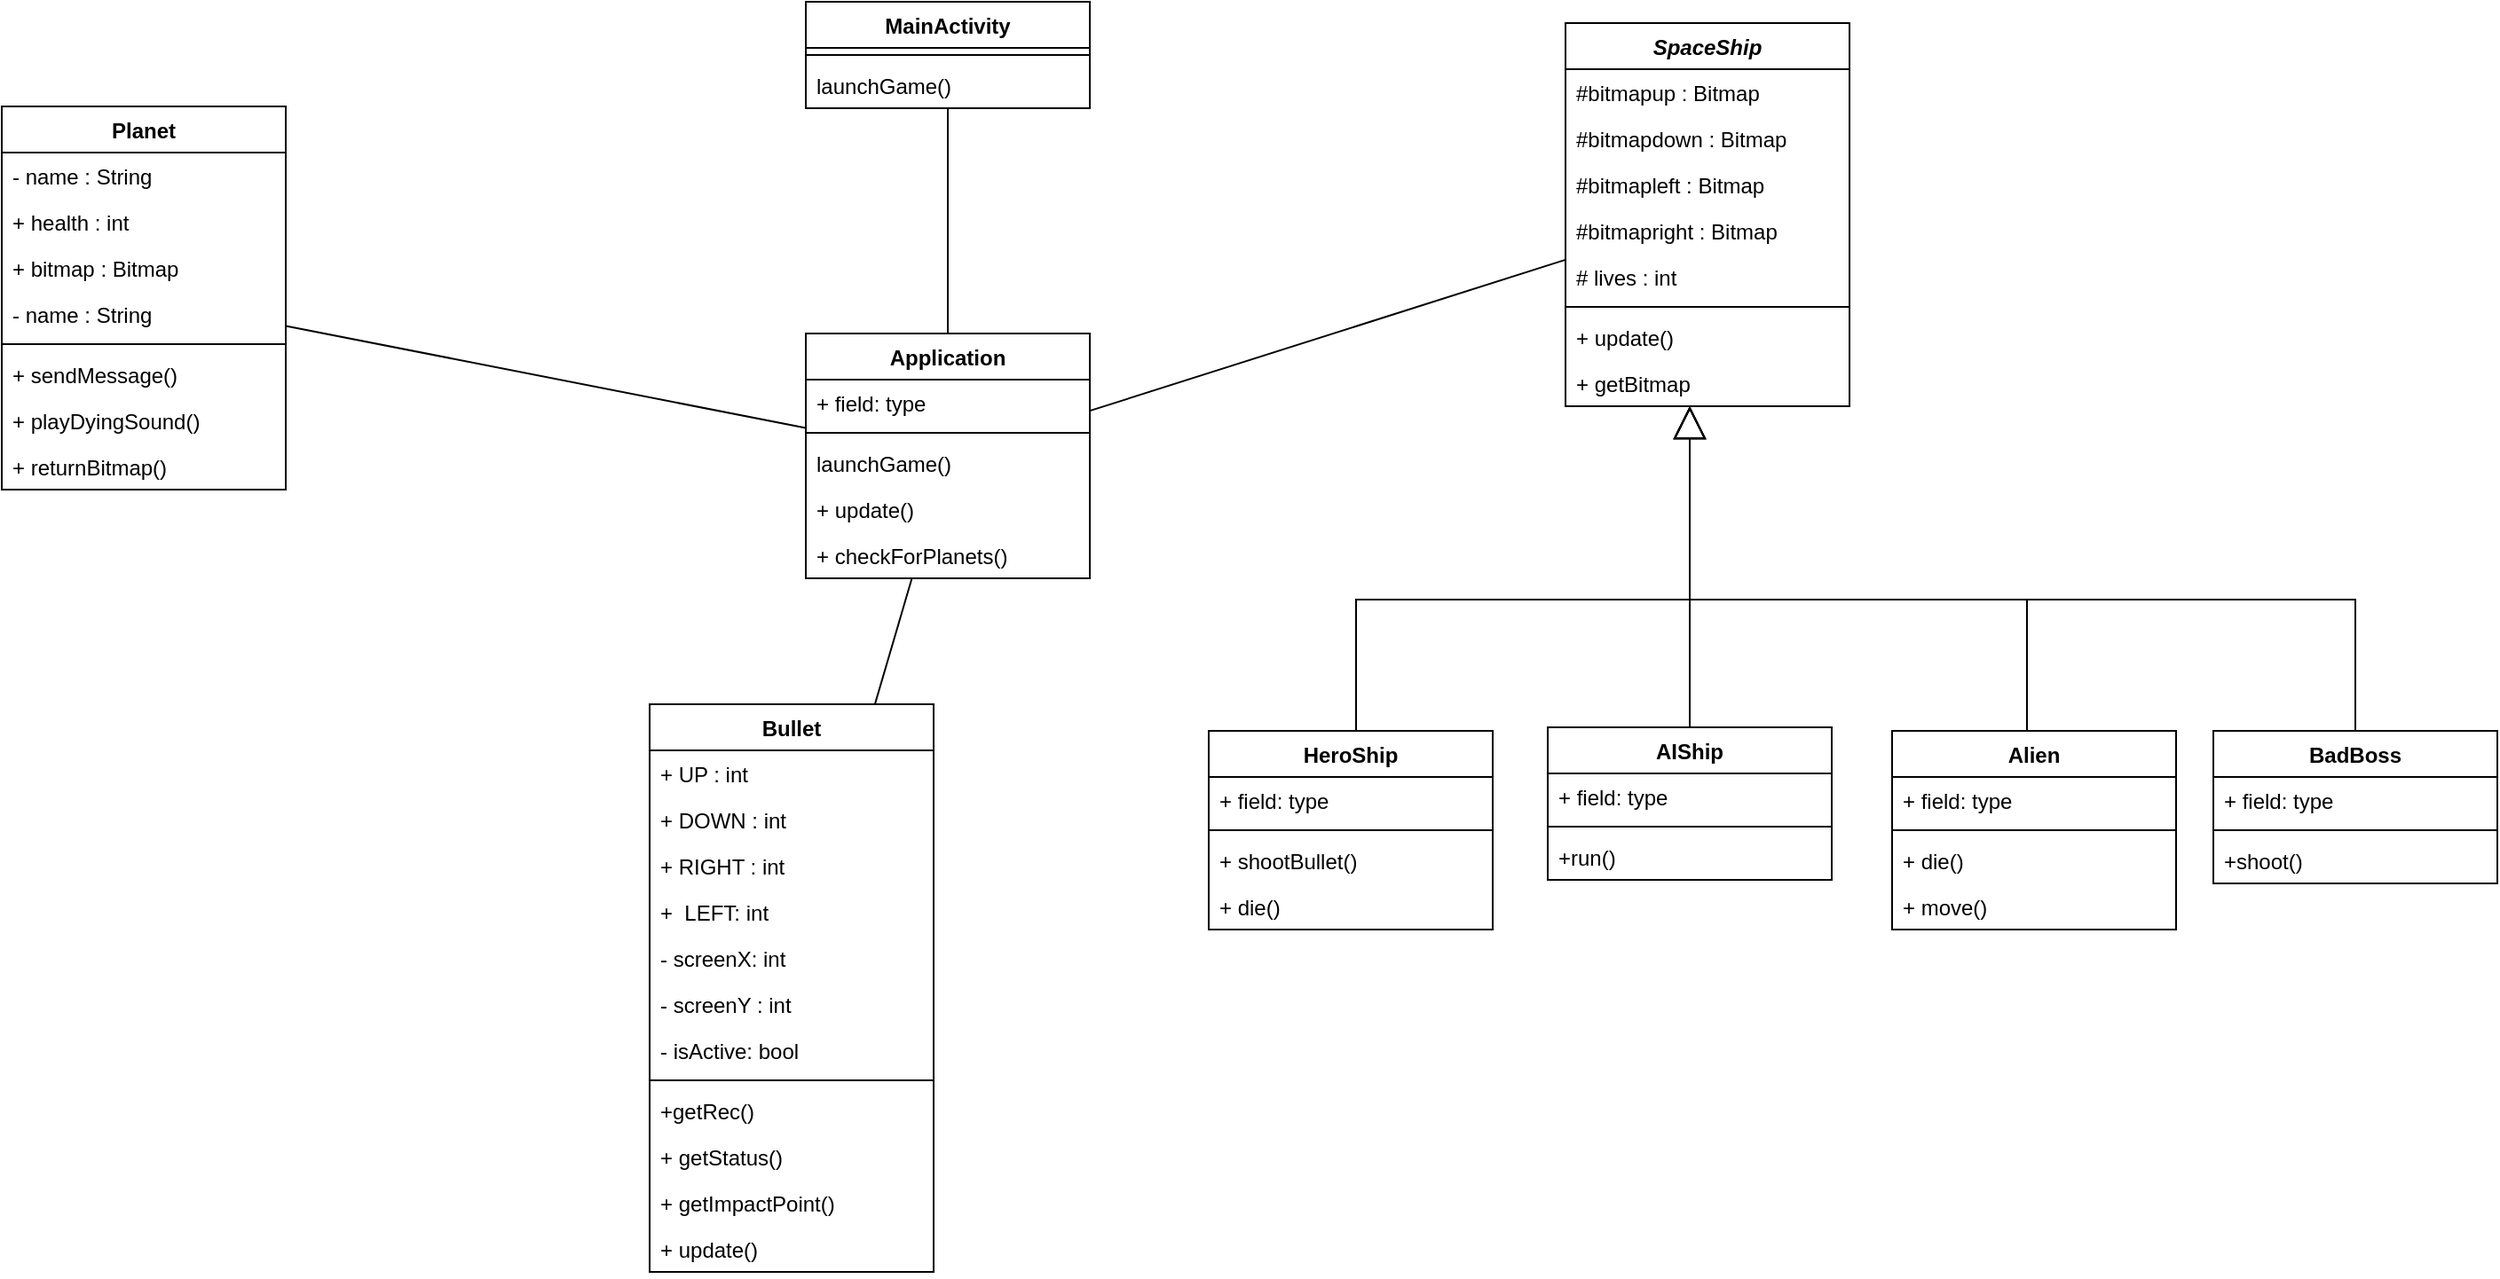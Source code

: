 <mxfile version="16.6.4" type="device"><diagram id="C5RBs43oDa-KdzZeNtuy" name="Page-1"><mxGraphModel dx="1863" dy="1303" grid="0" gridSize="10" guides="1" tooltips="1" connect="1" arrows="1" fold="1" page="0" pageScale="1" pageWidth="827" pageHeight="1169" math="0" shadow="0"><root><mxCell id="WIyWlLk6GJQsqaUBKTNV-0"/><mxCell id="WIyWlLk6GJQsqaUBKTNV-1" parent="WIyWlLk6GJQsqaUBKTNV-0"/><mxCell id="Zvj4Q-QC59CTv0bEuy5k-8" value="" style="rounded=0;orthogonalLoop=1;jettySize=auto;html=1;endArrow=none;endFill=0;" edge="1" parent="WIyWlLk6GJQsqaUBKTNV-1" source="Zvj4Q-QC59CTv0bEuy5k-0" target="Zvj4Q-QC59CTv0bEuy5k-4"><mxGeometry relative="1" as="geometry"/></mxCell><mxCell id="Zvj4Q-QC59CTv0bEuy5k-0" value="MainActivity" style="swimlane;fontStyle=1;align=center;verticalAlign=top;childLayout=stackLayout;horizontal=1;startSize=26;horizontalStack=0;resizeParent=1;resizeParentMax=0;resizeLast=0;collapsible=1;marginBottom=0;" vertex="1" parent="WIyWlLk6GJQsqaUBKTNV-1"><mxGeometry x="204" y="-28" width="160" height="60" as="geometry"/></mxCell><mxCell id="Zvj4Q-QC59CTv0bEuy5k-2" value="" style="line;strokeWidth=1;fillColor=none;align=left;verticalAlign=middle;spacingTop=-1;spacingLeft=3;spacingRight=3;rotatable=0;labelPosition=right;points=[];portConstraint=eastwest;" vertex="1" parent="Zvj4Q-QC59CTv0bEuy5k-0"><mxGeometry y="26" width="160" height="8" as="geometry"/></mxCell><mxCell id="Zvj4Q-QC59CTv0bEuy5k-3" value="launchGame()" style="text;strokeColor=none;fillColor=none;align=left;verticalAlign=top;spacingLeft=4;spacingRight=4;overflow=hidden;rotatable=0;points=[[0,0.5],[1,0.5]];portConstraint=eastwest;" vertex="1" parent="Zvj4Q-QC59CTv0bEuy5k-0"><mxGeometry y="34" width="160" height="26" as="geometry"/></mxCell><mxCell id="Zvj4Q-QC59CTv0bEuy5k-13" value="" style="edgeStyle=none;rounded=0;orthogonalLoop=1;jettySize=auto;html=1;endArrow=none;endFill=0;" edge="1" parent="WIyWlLk6GJQsqaUBKTNV-1" source="Zvj4Q-QC59CTv0bEuy5k-4" target="Zvj4Q-QC59CTv0bEuy5k-9"><mxGeometry relative="1" as="geometry"/></mxCell><mxCell id="Zvj4Q-QC59CTv0bEuy5k-42" value="" style="rounded=0;orthogonalLoop=1;jettySize=auto;html=1;startArrow=none;startFill=0;endArrow=none;endFill=0;startSize=18;endSize=16;" edge="1" parent="WIyWlLk6GJQsqaUBKTNV-1" source="Zvj4Q-QC59CTv0bEuy5k-4" target="Zvj4Q-QC59CTv0bEuy5k-38"><mxGeometry relative="1" as="geometry"/></mxCell><mxCell id="Zvj4Q-QC59CTv0bEuy5k-4" value="Application" style="swimlane;fontStyle=1;align=center;verticalAlign=top;childLayout=stackLayout;horizontal=1;startSize=26;horizontalStack=0;resizeParent=1;resizeParentMax=0;resizeLast=0;collapsible=1;marginBottom=0;" vertex="1" parent="WIyWlLk6GJQsqaUBKTNV-1"><mxGeometry x="204" y="159" width="160" height="138" as="geometry"/></mxCell><mxCell id="Zvj4Q-QC59CTv0bEuy5k-5" value="+ field: type" style="text;strokeColor=none;fillColor=none;align=left;verticalAlign=top;spacingLeft=4;spacingRight=4;overflow=hidden;rotatable=0;points=[[0,0.5],[1,0.5]];portConstraint=eastwest;" vertex="1" parent="Zvj4Q-QC59CTv0bEuy5k-4"><mxGeometry y="26" width="160" height="26" as="geometry"/></mxCell><mxCell id="Zvj4Q-QC59CTv0bEuy5k-6" value="" style="line;strokeWidth=1;fillColor=none;align=left;verticalAlign=middle;spacingTop=-1;spacingLeft=3;spacingRight=3;rotatable=0;labelPosition=right;points=[];portConstraint=eastwest;" vertex="1" parent="Zvj4Q-QC59CTv0bEuy5k-4"><mxGeometry y="52" width="160" height="8" as="geometry"/></mxCell><mxCell id="Zvj4Q-QC59CTv0bEuy5k-7" value="launchGame()" style="text;strokeColor=none;fillColor=none;align=left;verticalAlign=top;spacingLeft=4;spacingRight=4;overflow=hidden;rotatable=0;points=[[0,0.5],[1,0.5]];portConstraint=eastwest;" vertex="1" parent="Zvj4Q-QC59CTv0bEuy5k-4"><mxGeometry y="60" width="160" height="26" as="geometry"/></mxCell><mxCell id="Zvj4Q-QC59CTv0bEuy5k-77" value="+ update()" style="text;strokeColor=none;fillColor=none;align=left;verticalAlign=top;spacingLeft=4;spacingRight=4;overflow=hidden;rotatable=0;points=[[0,0.5],[1,0.5]];portConstraint=eastwest;" vertex="1" parent="Zvj4Q-QC59CTv0bEuy5k-4"><mxGeometry y="86" width="160" height="26" as="geometry"/></mxCell><mxCell id="Zvj4Q-QC59CTv0bEuy5k-78" value="+ checkForPlanets()" style="text;strokeColor=none;fillColor=none;align=left;verticalAlign=top;spacingLeft=4;spacingRight=4;overflow=hidden;rotatable=0;points=[[0,0.5],[1,0.5]];portConstraint=eastwest;" vertex="1" parent="Zvj4Q-QC59CTv0bEuy5k-4"><mxGeometry y="112" width="160" height="26" as="geometry"/></mxCell><mxCell id="Zvj4Q-QC59CTv0bEuy5k-18" value="" style="edgeStyle=orthogonalEdgeStyle;rounded=0;orthogonalLoop=1;jettySize=auto;html=1;endArrow=none;endFill=0;startArrow=block;startFill=0;endSize=16;startSize=16;" edge="1" parent="WIyWlLk6GJQsqaUBKTNV-1" source="Zvj4Q-QC59CTv0bEuy5k-9" target="Zvj4Q-QC59CTv0bEuy5k-14"><mxGeometry relative="1" as="geometry"><mxPoint x="702" y="253" as="sourcePoint"/><Array as="points"><mxPoint x="702" y="309"/><mxPoint x="514" y="309"/></Array></mxGeometry></mxCell><mxCell id="Zvj4Q-QC59CTv0bEuy5k-9" value="SpaceShip" style="swimlane;fontStyle=3;align=center;verticalAlign=top;childLayout=stackLayout;horizontal=1;startSize=26;horizontalStack=0;resizeParent=1;resizeParentMax=0;resizeLast=0;collapsible=1;marginBottom=0;" vertex="1" parent="WIyWlLk6GJQsqaUBKTNV-1"><mxGeometry x="632" y="-16" width="160" height="216" as="geometry"/></mxCell><mxCell id="Zvj4Q-QC59CTv0bEuy5k-10" value="#bitmapup : Bitmap&#10;" style="text;strokeColor=none;fillColor=none;align=left;verticalAlign=top;spacingLeft=4;spacingRight=4;overflow=hidden;rotatable=0;points=[[0,0.5],[1,0.5]];portConstraint=eastwest;" vertex="1" parent="Zvj4Q-QC59CTv0bEuy5k-9"><mxGeometry y="26" width="160" height="26" as="geometry"/></mxCell><mxCell id="Zvj4Q-QC59CTv0bEuy5k-53" value="#bitmapdown : Bitmap" style="text;strokeColor=none;fillColor=none;align=left;verticalAlign=top;spacingLeft=4;spacingRight=4;overflow=hidden;rotatable=0;points=[[0,0.5],[1,0.5]];portConstraint=eastwest;" vertex="1" parent="Zvj4Q-QC59CTv0bEuy5k-9"><mxGeometry y="52" width="160" height="26" as="geometry"/></mxCell><mxCell id="Zvj4Q-QC59CTv0bEuy5k-54" value="#bitmapleft : Bitmap" style="text;strokeColor=none;fillColor=none;align=left;verticalAlign=top;spacingLeft=4;spacingRight=4;overflow=hidden;rotatable=0;points=[[0,0.5],[1,0.5]];portConstraint=eastwest;" vertex="1" parent="Zvj4Q-QC59CTv0bEuy5k-9"><mxGeometry y="78" width="160" height="26" as="geometry"/></mxCell><mxCell id="Zvj4Q-QC59CTv0bEuy5k-55" value="#bitmapright : Bitmap" style="text;strokeColor=none;fillColor=none;align=left;verticalAlign=top;spacingLeft=4;spacingRight=4;overflow=hidden;rotatable=0;points=[[0,0.5],[1,0.5]];portConstraint=eastwest;" vertex="1" parent="Zvj4Q-QC59CTv0bEuy5k-9"><mxGeometry y="104" width="160" height="26" as="geometry"/></mxCell><mxCell id="Zvj4Q-QC59CTv0bEuy5k-56" value="# lives : int" style="text;strokeColor=none;fillColor=none;align=left;verticalAlign=top;spacingLeft=4;spacingRight=4;overflow=hidden;rotatable=0;points=[[0,0.5],[1,0.5]];portConstraint=eastwest;" vertex="1" parent="Zvj4Q-QC59CTv0bEuy5k-9"><mxGeometry y="130" width="160" height="26" as="geometry"/></mxCell><mxCell id="Zvj4Q-QC59CTv0bEuy5k-11" value="" style="line;strokeWidth=1;fillColor=none;align=left;verticalAlign=middle;spacingTop=-1;spacingLeft=3;spacingRight=3;rotatable=0;labelPosition=right;points=[];portConstraint=eastwest;" vertex="1" parent="Zvj4Q-QC59CTv0bEuy5k-9"><mxGeometry y="156" width="160" height="8" as="geometry"/></mxCell><mxCell id="Zvj4Q-QC59CTv0bEuy5k-12" value="+ update()" style="text;strokeColor=none;fillColor=none;align=left;verticalAlign=top;spacingLeft=4;spacingRight=4;overflow=hidden;rotatable=0;points=[[0,0.5],[1,0.5]];portConstraint=eastwest;" vertex="1" parent="Zvj4Q-QC59CTv0bEuy5k-9"><mxGeometry y="164" width="160" height="26" as="geometry"/></mxCell><mxCell id="Zvj4Q-QC59CTv0bEuy5k-57" value="+ getBitmap" style="text;strokeColor=none;fillColor=none;align=left;verticalAlign=top;spacingLeft=4;spacingRight=4;overflow=hidden;rotatable=0;points=[[0,0.5],[1,0.5]];portConstraint=eastwest;" vertex="1" parent="Zvj4Q-QC59CTv0bEuy5k-9"><mxGeometry y="190" width="160" height="26" as="geometry"/></mxCell><mxCell id="Zvj4Q-QC59CTv0bEuy5k-14" value="HeroShip" style="swimlane;fontStyle=1;align=center;verticalAlign=top;childLayout=stackLayout;horizontal=1;startSize=26;horizontalStack=0;resizeParent=1;resizeParentMax=0;resizeLast=0;collapsible=1;marginBottom=0;" vertex="1" parent="WIyWlLk6GJQsqaUBKTNV-1"><mxGeometry x="431" y="383" width="160" height="112" as="geometry"/></mxCell><mxCell id="Zvj4Q-QC59CTv0bEuy5k-15" value="+ field: type" style="text;strokeColor=none;fillColor=none;align=left;verticalAlign=top;spacingLeft=4;spacingRight=4;overflow=hidden;rotatable=0;points=[[0,0.5],[1,0.5]];portConstraint=eastwest;" vertex="1" parent="Zvj4Q-QC59CTv0bEuy5k-14"><mxGeometry y="26" width="160" height="26" as="geometry"/></mxCell><mxCell id="Zvj4Q-QC59CTv0bEuy5k-16" value="" style="line;strokeWidth=1;fillColor=none;align=left;verticalAlign=middle;spacingTop=-1;spacingLeft=3;spacingRight=3;rotatable=0;labelPosition=right;points=[];portConstraint=eastwest;" vertex="1" parent="Zvj4Q-QC59CTv0bEuy5k-14"><mxGeometry y="52" width="160" height="8" as="geometry"/></mxCell><mxCell id="Zvj4Q-QC59CTv0bEuy5k-79" value="+ shootBullet()" style="text;strokeColor=none;fillColor=none;align=left;verticalAlign=top;spacingLeft=4;spacingRight=4;overflow=hidden;rotatable=0;points=[[0,0.5],[1,0.5]];portConstraint=eastwest;" vertex="1" parent="Zvj4Q-QC59CTv0bEuy5k-14"><mxGeometry y="60" width="160" height="26" as="geometry"/></mxCell><mxCell id="Zvj4Q-QC59CTv0bEuy5k-17" value="+ die()" style="text;strokeColor=none;fillColor=none;align=left;verticalAlign=top;spacingLeft=4;spacingRight=4;overflow=hidden;rotatable=0;points=[[0,0.5],[1,0.5]];portConstraint=eastwest;" vertex="1" parent="Zvj4Q-QC59CTv0bEuy5k-14"><mxGeometry y="86" width="160" height="26" as="geometry"/></mxCell><mxCell id="Zvj4Q-QC59CTv0bEuy5k-35" style="edgeStyle=orthogonalEdgeStyle;rounded=0;orthogonalLoop=1;jettySize=auto;html=1;startArrow=none;startFill=0;endArrow=block;endFill=0;startSize=16;endSize=16;" edge="1" parent="WIyWlLk6GJQsqaUBKTNV-1" source="Zvj4Q-QC59CTv0bEuy5k-19" target="Zvj4Q-QC59CTv0bEuy5k-9"><mxGeometry relative="1" as="geometry"><mxPoint x="702" y="252.5" as="targetPoint"/><Array as="points"><mxPoint x="702" y="270"/><mxPoint x="702" y="270"/></Array></mxGeometry></mxCell><mxCell id="Zvj4Q-QC59CTv0bEuy5k-19" value="AIShip" style="swimlane;fontStyle=1;align=center;verticalAlign=top;childLayout=stackLayout;horizontal=1;startSize=26;horizontalStack=0;resizeParent=1;resizeParentMax=0;resizeLast=0;collapsible=1;marginBottom=0;" vertex="1" parent="WIyWlLk6GJQsqaUBKTNV-1"><mxGeometry x="622" y="381" width="160" height="86" as="geometry"/></mxCell><mxCell id="Zvj4Q-QC59CTv0bEuy5k-20" value="+ field: type" style="text;strokeColor=none;fillColor=none;align=left;verticalAlign=top;spacingLeft=4;spacingRight=4;overflow=hidden;rotatable=0;points=[[0,0.5],[1,0.5]];portConstraint=eastwest;" vertex="1" parent="Zvj4Q-QC59CTv0bEuy5k-19"><mxGeometry y="26" width="160" height="26" as="geometry"/></mxCell><mxCell id="Zvj4Q-QC59CTv0bEuy5k-21" value="" style="line;strokeWidth=1;fillColor=none;align=left;verticalAlign=middle;spacingTop=-1;spacingLeft=3;spacingRight=3;rotatable=0;labelPosition=right;points=[];portConstraint=eastwest;" vertex="1" parent="Zvj4Q-QC59CTv0bEuy5k-19"><mxGeometry y="52" width="160" height="8" as="geometry"/></mxCell><mxCell id="Zvj4Q-QC59CTv0bEuy5k-22" value="+run()" style="text;strokeColor=none;fillColor=none;align=left;verticalAlign=top;spacingLeft=4;spacingRight=4;overflow=hidden;rotatable=0;points=[[0,0.5],[1,0.5]];portConstraint=eastwest;" vertex="1" parent="Zvj4Q-QC59CTv0bEuy5k-19"><mxGeometry y="60" width="160" height="26" as="geometry"/></mxCell><mxCell id="Zvj4Q-QC59CTv0bEuy5k-34" style="edgeStyle=orthogonalEdgeStyle;rounded=0;orthogonalLoop=1;jettySize=auto;html=1;startArrow=none;startFill=0;endArrow=block;endFill=0;startSize=18;endSize=16;" edge="1" parent="WIyWlLk6GJQsqaUBKTNV-1" source="Zvj4Q-QC59CTv0bEuy5k-24" target="Zvj4Q-QC59CTv0bEuy5k-9"><mxGeometry relative="1" as="geometry"><Array as="points"><mxPoint x="892" y="309"/><mxPoint x="702" y="309"/></Array></mxGeometry></mxCell><mxCell id="Zvj4Q-QC59CTv0bEuy5k-24" value="Alien" style="swimlane;fontStyle=1;align=center;verticalAlign=top;childLayout=stackLayout;horizontal=1;startSize=26;horizontalStack=0;resizeParent=1;resizeParentMax=0;resizeLast=0;collapsible=1;marginBottom=0;" vertex="1" parent="WIyWlLk6GJQsqaUBKTNV-1"><mxGeometry x="816" y="383" width="160" height="112" as="geometry"/></mxCell><mxCell id="Zvj4Q-QC59CTv0bEuy5k-25" value="+ field: type" style="text;strokeColor=none;fillColor=none;align=left;verticalAlign=top;spacingLeft=4;spacingRight=4;overflow=hidden;rotatable=0;points=[[0,0.5],[1,0.5]];portConstraint=eastwest;" vertex="1" parent="Zvj4Q-QC59CTv0bEuy5k-24"><mxGeometry y="26" width="160" height="26" as="geometry"/></mxCell><mxCell id="Zvj4Q-QC59CTv0bEuy5k-26" value="" style="line;strokeWidth=1;fillColor=none;align=left;verticalAlign=middle;spacingTop=-1;spacingLeft=3;spacingRight=3;rotatable=0;labelPosition=right;points=[];portConstraint=eastwest;" vertex="1" parent="Zvj4Q-QC59CTv0bEuy5k-24"><mxGeometry y="52" width="160" height="8" as="geometry"/></mxCell><mxCell id="Zvj4Q-QC59CTv0bEuy5k-27" value="+ die()" style="text;strokeColor=none;fillColor=none;align=left;verticalAlign=top;spacingLeft=4;spacingRight=4;overflow=hidden;rotatable=0;points=[[0,0.5],[1,0.5]];portConstraint=eastwest;" vertex="1" parent="Zvj4Q-QC59CTv0bEuy5k-24"><mxGeometry y="60" width="160" height="26" as="geometry"/></mxCell><mxCell id="Zvj4Q-QC59CTv0bEuy5k-76" value="+ move()" style="text;strokeColor=none;fillColor=none;align=left;verticalAlign=top;spacingLeft=4;spacingRight=4;overflow=hidden;rotatable=0;points=[[0,0.5],[1,0.5]];portConstraint=eastwest;" vertex="1" parent="Zvj4Q-QC59CTv0bEuy5k-24"><mxGeometry y="86" width="160" height="26" as="geometry"/></mxCell><mxCell id="Zvj4Q-QC59CTv0bEuy5k-36" style="edgeStyle=orthogonalEdgeStyle;rounded=0;orthogonalLoop=1;jettySize=auto;html=1;startArrow=none;startFill=0;endArrow=block;endFill=0;startSize=16;endSize=16;" edge="1" parent="WIyWlLk6GJQsqaUBKTNV-1" source="Zvj4Q-QC59CTv0bEuy5k-30" target="Zvj4Q-QC59CTv0bEuy5k-9"><mxGeometry relative="1" as="geometry"><Array as="points"><mxPoint x="1077" y="309"/><mxPoint x="702" y="309"/></Array></mxGeometry></mxCell><mxCell id="Zvj4Q-QC59CTv0bEuy5k-30" value="BadBoss" style="swimlane;fontStyle=1;align=center;verticalAlign=top;childLayout=stackLayout;horizontal=1;startSize=26;horizontalStack=0;resizeParent=1;resizeParentMax=0;resizeLast=0;collapsible=1;marginBottom=0;" vertex="1" parent="WIyWlLk6GJQsqaUBKTNV-1"><mxGeometry x="997" y="383" width="160" height="86" as="geometry"/></mxCell><mxCell id="Zvj4Q-QC59CTv0bEuy5k-31" value="+ field: type" style="text;strokeColor=none;fillColor=none;align=left;verticalAlign=top;spacingLeft=4;spacingRight=4;overflow=hidden;rotatable=0;points=[[0,0.5],[1,0.5]];portConstraint=eastwest;" vertex="1" parent="Zvj4Q-QC59CTv0bEuy5k-30"><mxGeometry y="26" width="160" height="26" as="geometry"/></mxCell><mxCell id="Zvj4Q-QC59CTv0bEuy5k-32" value="" style="line;strokeWidth=1;fillColor=none;align=left;verticalAlign=middle;spacingTop=-1;spacingLeft=3;spacingRight=3;rotatable=0;labelPosition=right;points=[];portConstraint=eastwest;" vertex="1" parent="Zvj4Q-QC59CTv0bEuy5k-30"><mxGeometry y="52" width="160" height="8" as="geometry"/></mxCell><mxCell id="Zvj4Q-QC59CTv0bEuy5k-33" value="+shoot()" style="text;strokeColor=none;fillColor=none;align=left;verticalAlign=top;spacingLeft=4;spacingRight=4;overflow=hidden;rotatable=0;points=[[0,0.5],[1,0.5]];portConstraint=eastwest;" vertex="1" parent="Zvj4Q-QC59CTv0bEuy5k-30"><mxGeometry y="60" width="160" height="26" as="geometry"/></mxCell><mxCell id="Zvj4Q-QC59CTv0bEuy5k-38" value="Planet" style="swimlane;fontStyle=1;align=center;verticalAlign=top;childLayout=stackLayout;horizontal=1;startSize=26;horizontalStack=0;resizeParent=1;resizeParentMax=0;resizeLast=0;collapsible=1;marginBottom=0;" vertex="1" parent="WIyWlLk6GJQsqaUBKTNV-1"><mxGeometry x="-249" y="31" width="160" height="216" as="geometry"/></mxCell><mxCell id="Zvj4Q-QC59CTv0bEuy5k-70" value="- name : String" style="text;strokeColor=none;fillColor=none;align=left;verticalAlign=top;spacingLeft=4;spacingRight=4;overflow=hidden;rotatable=0;points=[[0,0.5],[1,0.5]];portConstraint=eastwest;" vertex="1" parent="Zvj4Q-QC59CTv0bEuy5k-38"><mxGeometry y="26" width="160" height="26" as="geometry"/></mxCell><mxCell id="Zvj4Q-QC59CTv0bEuy5k-71" value="+ health : int" style="text;strokeColor=none;fillColor=none;align=left;verticalAlign=top;spacingLeft=4;spacingRight=4;overflow=hidden;rotatable=0;points=[[0,0.5],[1,0.5]];portConstraint=eastwest;" vertex="1" parent="Zvj4Q-QC59CTv0bEuy5k-38"><mxGeometry y="52" width="160" height="26" as="geometry"/></mxCell><mxCell id="Zvj4Q-QC59CTv0bEuy5k-72" value="+ bitmap : Bitmap" style="text;strokeColor=none;fillColor=none;align=left;verticalAlign=top;spacingLeft=4;spacingRight=4;overflow=hidden;rotatable=0;points=[[0,0.5],[1,0.5]];portConstraint=eastwest;" vertex="1" parent="Zvj4Q-QC59CTv0bEuy5k-38"><mxGeometry y="78" width="160" height="26" as="geometry"/></mxCell><mxCell id="Zvj4Q-QC59CTv0bEuy5k-39" value="- name : String" style="text;strokeColor=none;fillColor=none;align=left;verticalAlign=top;spacingLeft=4;spacingRight=4;overflow=hidden;rotatable=0;points=[[0,0.5],[1,0.5]];portConstraint=eastwest;" vertex="1" parent="Zvj4Q-QC59CTv0bEuy5k-38"><mxGeometry y="104" width="160" height="26" as="geometry"/></mxCell><mxCell id="Zvj4Q-QC59CTv0bEuy5k-40" value="" style="line;strokeWidth=1;fillColor=none;align=left;verticalAlign=middle;spacingTop=-1;spacingLeft=3;spacingRight=3;rotatable=0;labelPosition=right;points=[];portConstraint=eastwest;" vertex="1" parent="Zvj4Q-QC59CTv0bEuy5k-38"><mxGeometry y="130" width="160" height="8" as="geometry"/></mxCell><mxCell id="Zvj4Q-QC59CTv0bEuy5k-74" value="+ sendMessage()" style="text;strokeColor=none;fillColor=none;align=left;verticalAlign=top;spacingLeft=4;spacingRight=4;overflow=hidden;rotatable=0;points=[[0,0.5],[1,0.5]];portConstraint=eastwest;" vertex="1" parent="Zvj4Q-QC59CTv0bEuy5k-38"><mxGeometry y="138" width="160" height="26" as="geometry"/></mxCell><mxCell id="Zvj4Q-QC59CTv0bEuy5k-73" value="+ playDyingSound()" style="text;strokeColor=none;fillColor=none;align=left;verticalAlign=top;spacingLeft=4;spacingRight=4;overflow=hidden;rotatable=0;points=[[0,0.5],[1,0.5]];portConstraint=eastwest;" vertex="1" parent="Zvj4Q-QC59CTv0bEuy5k-38"><mxGeometry y="164" width="160" height="26" as="geometry"/></mxCell><mxCell id="Zvj4Q-QC59CTv0bEuy5k-41" value="+ returnBitmap()" style="text;strokeColor=none;fillColor=none;align=left;verticalAlign=top;spacingLeft=4;spacingRight=4;overflow=hidden;rotatable=0;points=[[0,0.5],[1,0.5]];portConstraint=eastwest;" vertex="1" parent="Zvj4Q-QC59CTv0bEuy5k-38"><mxGeometry y="190" width="160" height="26" as="geometry"/></mxCell><mxCell id="Zvj4Q-QC59CTv0bEuy5k-52" style="edgeStyle=none;rounded=0;orthogonalLoop=1;jettySize=auto;html=1;startArrow=none;startFill=0;endArrow=none;endFill=0;startSize=18;endSize=16;" edge="1" parent="WIyWlLk6GJQsqaUBKTNV-1" source="Zvj4Q-QC59CTv0bEuy5k-48" target="Zvj4Q-QC59CTv0bEuy5k-4"><mxGeometry relative="1" as="geometry"/></mxCell><mxCell id="Zvj4Q-QC59CTv0bEuy5k-48" value="Bullet" style="swimlane;fontStyle=1;align=center;verticalAlign=top;childLayout=stackLayout;horizontal=1;startSize=26;horizontalStack=0;resizeParent=1;resizeParentMax=0;resizeLast=0;collapsible=1;marginBottom=0;" vertex="1" parent="WIyWlLk6GJQsqaUBKTNV-1"><mxGeometry x="116" y="368" width="160" height="320" as="geometry"/></mxCell><mxCell id="Zvj4Q-QC59CTv0bEuy5k-49" value="+ UP : int" style="text;strokeColor=none;fillColor=none;align=left;verticalAlign=top;spacingLeft=4;spacingRight=4;overflow=hidden;rotatable=0;points=[[0,0.5],[1,0.5]];portConstraint=eastwest;" vertex="1" parent="Zvj4Q-QC59CTv0bEuy5k-48"><mxGeometry y="26" width="160" height="26" as="geometry"/></mxCell><mxCell id="Zvj4Q-QC59CTv0bEuy5k-60" value="+ DOWN : int" style="text;strokeColor=none;fillColor=none;align=left;verticalAlign=top;spacingLeft=4;spacingRight=4;overflow=hidden;rotatable=0;points=[[0,0.5],[1,0.5]];portConstraint=eastwest;" vertex="1" parent="Zvj4Q-QC59CTv0bEuy5k-48"><mxGeometry y="52" width="160" height="26" as="geometry"/></mxCell><mxCell id="Zvj4Q-QC59CTv0bEuy5k-61" value="+ RIGHT : int" style="text;strokeColor=none;fillColor=none;align=left;verticalAlign=top;spacingLeft=4;spacingRight=4;overflow=hidden;rotatable=0;points=[[0,0.5],[1,0.5]];portConstraint=eastwest;" vertex="1" parent="Zvj4Q-QC59CTv0bEuy5k-48"><mxGeometry y="78" width="160" height="26" as="geometry"/></mxCell><mxCell id="Zvj4Q-QC59CTv0bEuy5k-62" value="+  LEFT: int" style="text;strokeColor=none;fillColor=none;align=left;verticalAlign=top;spacingLeft=4;spacingRight=4;overflow=hidden;rotatable=0;points=[[0,0.5],[1,0.5]];portConstraint=eastwest;" vertex="1" parent="Zvj4Q-QC59CTv0bEuy5k-48"><mxGeometry y="104" width="160" height="26" as="geometry"/></mxCell><mxCell id="Zvj4Q-QC59CTv0bEuy5k-63" value="- screenX: int" style="text;strokeColor=none;fillColor=none;align=left;verticalAlign=top;spacingLeft=4;spacingRight=4;overflow=hidden;rotatable=0;points=[[0,0.5],[1,0.5]];portConstraint=eastwest;" vertex="1" parent="Zvj4Q-QC59CTv0bEuy5k-48"><mxGeometry y="130" width="160" height="26" as="geometry"/></mxCell><mxCell id="Zvj4Q-QC59CTv0bEuy5k-64" value="- screenY : int" style="text;strokeColor=none;fillColor=none;align=left;verticalAlign=top;spacingLeft=4;spacingRight=4;overflow=hidden;rotatable=0;points=[[0,0.5],[1,0.5]];portConstraint=eastwest;" vertex="1" parent="Zvj4Q-QC59CTv0bEuy5k-48"><mxGeometry y="156" width="160" height="26" as="geometry"/></mxCell><mxCell id="Zvj4Q-QC59CTv0bEuy5k-65" value="- isActive: bool" style="text;strokeColor=none;fillColor=none;align=left;verticalAlign=top;spacingLeft=4;spacingRight=4;overflow=hidden;rotatable=0;points=[[0,0.5],[1,0.5]];portConstraint=eastwest;" vertex="1" parent="Zvj4Q-QC59CTv0bEuy5k-48"><mxGeometry y="182" width="160" height="26" as="geometry"/></mxCell><mxCell id="Zvj4Q-QC59CTv0bEuy5k-50" value="" style="line;strokeWidth=1;fillColor=none;align=left;verticalAlign=middle;spacingTop=-1;spacingLeft=3;spacingRight=3;rotatable=0;labelPosition=right;points=[];portConstraint=eastwest;" vertex="1" parent="Zvj4Q-QC59CTv0bEuy5k-48"><mxGeometry y="208" width="160" height="8" as="geometry"/></mxCell><mxCell id="Zvj4Q-QC59CTv0bEuy5k-51" value="+getRec()" style="text;strokeColor=none;fillColor=none;align=left;verticalAlign=top;spacingLeft=4;spacingRight=4;overflow=hidden;rotatable=0;points=[[0,0.5],[1,0.5]];portConstraint=eastwest;" vertex="1" parent="Zvj4Q-QC59CTv0bEuy5k-48"><mxGeometry y="216" width="160" height="26" as="geometry"/></mxCell><mxCell id="Zvj4Q-QC59CTv0bEuy5k-66" value="+ getStatus()" style="text;strokeColor=none;fillColor=none;align=left;verticalAlign=top;spacingLeft=4;spacingRight=4;overflow=hidden;rotatable=0;points=[[0,0.5],[1,0.5]];portConstraint=eastwest;" vertex="1" parent="Zvj4Q-QC59CTv0bEuy5k-48"><mxGeometry y="242" width="160" height="26" as="geometry"/></mxCell><mxCell id="Zvj4Q-QC59CTv0bEuy5k-67" value="+ getImpactPoint()" style="text;strokeColor=none;fillColor=none;align=left;verticalAlign=top;spacingLeft=4;spacingRight=4;overflow=hidden;rotatable=0;points=[[0,0.5],[1,0.5]];portConstraint=eastwest;" vertex="1" parent="Zvj4Q-QC59CTv0bEuy5k-48"><mxGeometry y="268" width="160" height="26" as="geometry"/></mxCell><mxCell id="Zvj4Q-QC59CTv0bEuy5k-68" value="+ update()" style="text;strokeColor=none;fillColor=none;align=left;verticalAlign=top;spacingLeft=4;spacingRight=4;overflow=hidden;rotatable=0;points=[[0,0.5],[1,0.5]];portConstraint=eastwest;" vertex="1" parent="Zvj4Q-QC59CTv0bEuy5k-48"><mxGeometry y="294" width="160" height="26" as="geometry"/></mxCell></root></mxGraphModel></diagram></mxfile>